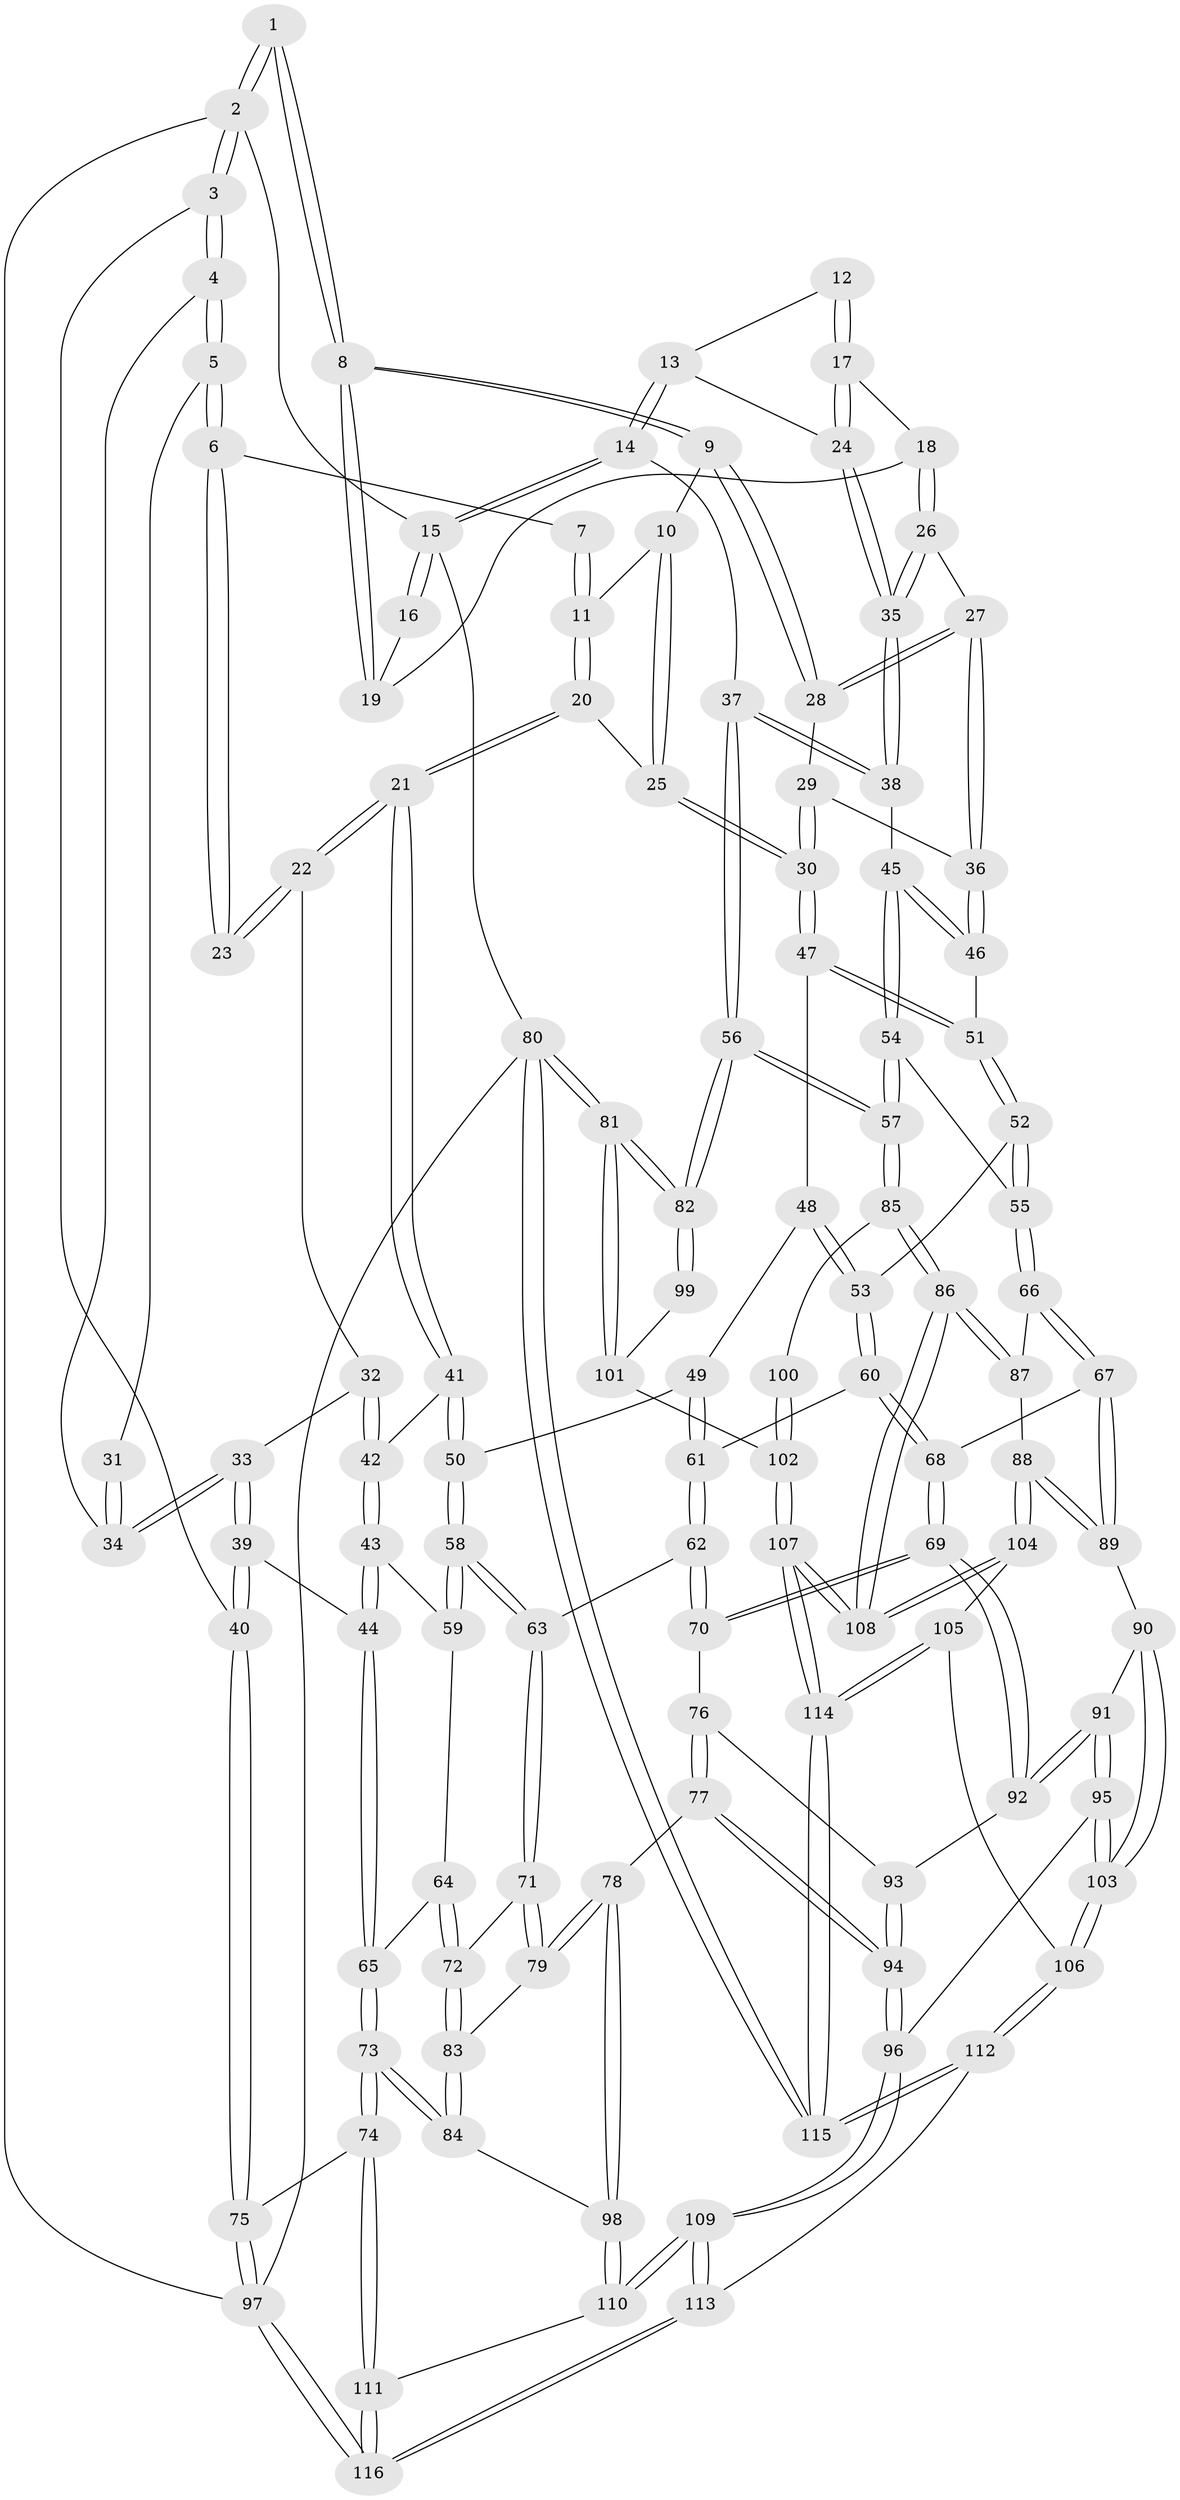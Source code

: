 // Generated by graph-tools (version 1.1) at 2025/17/03/09/25 04:17:15]
// undirected, 116 vertices, 287 edges
graph export_dot {
graph [start="1"]
  node [color=gray90,style=filled];
  1 [pos="+0.2132859193075948+0"];
  2 [pos="+0+0"];
  3 [pos="+0+0.06497907543822957"];
  4 [pos="+0+0.16508915786040826"];
  5 [pos="+0.024326398399003166+0.15208149173425278"];
  6 [pos="+0.17765012411425937+0.06265330572128566"];
  7 [pos="+0.20971742383828773+0.006512872253532003"];
  8 [pos="+0.5902554746967468+0"];
  9 [pos="+0.5893391073232619+0"];
  10 [pos="+0.5339087873219519+0"];
  11 [pos="+0.30309588195413756+0.11097721039730522"];
  12 [pos="+0.8294319050871882+0.08248880661005348"];
  13 [pos="+1+0.03326700202648912"];
  14 [pos="+1+0"];
  15 [pos="+1+0"];
  16 [pos="+0.6708883927585303+0"];
  17 [pos="+0.8637763839162439+0.1588309666276396"];
  18 [pos="+0.7453195566188315+0.12376452557274552"];
  19 [pos="+0.600184950788743+0"];
  20 [pos="+0.32388870606948067+0.22602156950864807"];
  21 [pos="+0.2839458154786065+0.2483074287154357"];
  22 [pos="+0.2545509349324874+0.23526231605750209"];
  23 [pos="+0.1978258098357363+0.16504456240851173"];
  24 [pos="+0.8713439467946693+0.1706240093016568"];
  25 [pos="+0.3839184263171345+0.2290821679403683"];
  26 [pos="+0.7729705733188804+0.24925423850848985"];
  27 [pos="+0.748831219136512+0.25423887855023664"];
  28 [pos="+0.6028212054813213+0.08132079047555822"];
  29 [pos="+0.580927408765073+0.17309405535793612"];
  30 [pos="+0.48537451994496533+0.3073733224214055"];
  31 [pos="+0.1820073101243249+0.1680982350209761"];
  32 [pos="+0.09026169820300742+0.25272627569612266"];
  33 [pos="+0.08111899870356876+0.24902432162971427"];
  34 [pos="+0.07303150658588708+0.23933393337265843"];
  35 [pos="+0.8648170053918877+0.2558108488398304"];
  36 [pos="+0.6884126123540577+0.3006996092135971"];
  37 [pos="+1+0.3815740405157888"];
  38 [pos="+0.8904645921215179+0.28304642977378736"];
  39 [pos="+0.00518868701647983+0.5097113061117067"];
  40 [pos="+0+0.5427873210447386"];
  41 [pos="+0.2500933769371722+0.36483508706350937"];
  42 [pos="+0.1905938344842296+0.39842062155647334"];
  43 [pos="+0.11117591605313362+0.4983211533078358"];
  44 [pos="+0.05965571799144527+0.5111281665009341"];
  45 [pos="+0.8049639468490845+0.41250640431527114"];
  46 [pos="+0.6513145899874876+0.36191315266289514"];
  47 [pos="+0.48540576235517313+0.30745868368635276"];
  48 [pos="+0.465448534074531+0.36023709439251794"];
  49 [pos="+0.3924664091604814+0.42767204286587723"];
  50 [pos="+0.3497960935149283+0.43635730862394473"];
  51 [pos="+0.6504430229299043+0.3625294494730479"];
  52 [pos="+0.6354742801448232+0.5358157254657958"];
  53 [pos="+0.5704161153008245+0.5537050817774778"];
  54 [pos="+0.8173976124058576+0.5644353085639985"];
  55 [pos="+0.7338609347209195+0.5823489817049123"];
  56 [pos="+1+0.6049777021327332"];
  57 [pos="+1+0.622058841892789"];
  58 [pos="+0.2991672331977671+0.5898876752743445"];
  59 [pos="+0.2500687095605906+0.5738581191778401"];
  60 [pos="+0.5576050865650892+0.5631764712141492"];
  61 [pos="+0.4719802857347076+0.5581694974024827"];
  62 [pos="+0.36933434473704696+0.6086084287033527"];
  63 [pos="+0.3059529772102048+0.598191896412878"];
  64 [pos="+0.1811432327935829+0.6692104708842023"];
  65 [pos="+0.13878671676200147+0.6760527805794095"];
  66 [pos="+0.7306036001784+0.5972037053586867"];
  67 [pos="+0.6573756065262485+0.7199160518997636"];
  68 [pos="+0.5382312876737274+0.6774584417504395"];
  69 [pos="+0.5218273958182094+0.705549416801279"];
  70 [pos="+0.429240552002278+0.7096037288780256"];
  71 [pos="+0.287199355832901+0.6720192444221014"];
  72 [pos="+0.22698302304872256+0.7056405309716413"];
  73 [pos="+0.12642137169543488+0.8067171372521434"];
  74 [pos="+0.11590639722104656+0.8156488130781602"];
  75 [pos="+0+0.73652678734753"];
  76 [pos="+0.4274354213742152+0.7125593816383616"];
  77 [pos="+0.36143143324755717+0.8052413890439271"];
  78 [pos="+0.34968063338647853+0.8051920872830416"];
  79 [pos="+0.31090096677438056+0.7412017187686312"];
  80 [pos="+1+1"];
  81 [pos="+1+1"];
  82 [pos="+1+0.7595935942524036"];
  83 [pos="+0.17175784870413807+0.7782427473553393"];
  84 [pos="+0.1506310768322043+0.7985490755492692"];
  85 [pos="+0.8565508657233601+0.7926684324624663"];
  86 [pos="+0.8283872961226627+0.8165526058348398"];
  87 [pos="+0.7509154075757688+0.7060656681289236"];
  88 [pos="+0.6795590100392267+0.8090533717590231"];
  89 [pos="+0.6597739419392149+0.7986917905877899"];
  90 [pos="+0.5948749710869995+0.8114887786078939"];
  91 [pos="+0.5350331301181384+0.7495315015426725"];
  92 [pos="+0.5311281590382375+0.7415139885188318"];
  93 [pos="+0.466851381612655+0.7836637743301751"];
  94 [pos="+0.4167401340877943+0.8452339177421805"];
  95 [pos="+0.4610444078281041+0.8586018127034016"];
  96 [pos="+0.4180207172628798+0.8465957192406708"];
  97 [pos="+0+1"];
  98 [pos="+0.32037957912036813+0.8277117926330563"];
  99 [pos="+0.9460949056743693+0.8638069653456991"];
  100 [pos="+0.9386340118077487+0.8646870197248252"];
  101 [pos="+0.940720797543233+0.9406761574266974"];
  102 [pos="+0.8898078097902372+0.931190931569457"];
  103 [pos="+0.5395431079335024+0.9116580378654886"];
  104 [pos="+0.7261690959231004+0.8482693198146461"];
  105 [pos="+0.6878590018451612+0.9036650520771257"];
  106 [pos="+0.5659311173308925+1"];
  107 [pos="+0.8354863527467958+0.9289723436270318"];
  108 [pos="+0.8044126896799658+0.8541420310834383"];
  109 [pos="+0.364523366658828+1"];
  110 [pos="+0.3103587181561429+0.855397168826688"];
  111 [pos="+0.16185200635505176+0.9760650650000308"];
  112 [pos="+0.5439600090661484+1"];
  113 [pos="+0.36246390800012174+1"];
  114 [pos="+0.7966371926546613+1"];
  115 [pos="+0.7557773665047488+1"];
  116 [pos="+0.1589665730470029+1"];
  1 -- 2;
  1 -- 2;
  1 -- 8;
  1 -- 8;
  2 -- 3;
  2 -- 3;
  2 -- 15;
  2 -- 97;
  3 -- 4;
  3 -- 4;
  3 -- 40;
  4 -- 5;
  4 -- 5;
  4 -- 34;
  5 -- 6;
  5 -- 6;
  5 -- 31;
  6 -- 7;
  6 -- 23;
  6 -- 23;
  7 -- 11;
  7 -- 11;
  8 -- 9;
  8 -- 9;
  8 -- 19;
  8 -- 19;
  9 -- 10;
  9 -- 28;
  9 -- 28;
  10 -- 11;
  10 -- 25;
  10 -- 25;
  11 -- 20;
  11 -- 20;
  12 -- 13;
  12 -- 17;
  12 -- 17;
  13 -- 14;
  13 -- 14;
  13 -- 24;
  14 -- 15;
  14 -- 15;
  14 -- 37;
  15 -- 16;
  15 -- 16;
  15 -- 80;
  16 -- 19;
  17 -- 18;
  17 -- 24;
  17 -- 24;
  18 -- 19;
  18 -- 26;
  18 -- 26;
  20 -- 21;
  20 -- 21;
  20 -- 25;
  21 -- 22;
  21 -- 22;
  21 -- 41;
  21 -- 41;
  22 -- 23;
  22 -- 23;
  22 -- 32;
  24 -- 35;
  24 -- 35;
  25 -- 30;
  25 -- 30;
  26 -- 27;
  26 -- 35;
  26 -- 35;
  27 -- 28;
  27 -- 28;
  27 -- 36;
  27 -- 36;
  28 -- 29;
  29 -- 30;
  29 -- 30;
  29 -- 36;
  30 -- 47;
  30 -- 47;
  31 -- 34;
  31 -- 34;
  32 -- 33;
  32 -- 42;
  32 -- 42;
  33 -- 34;
  33 -- 34;
  33 -- 39;
  33 -- 39;
  35 -- 38;
  35 -- 38;
  36 -- 46;
  36 -- 46;
  37 -- 38;
  37 -- 38;
  37 -- 56;
  37 -- 56;
  38 -- 45;
  39 -- 40;
  39 -- 40;
  39 -- 44;
  40 -- 75;
  40 -- 75;
  41 -- 42;
  41 -- 50;
  41 -- 50;
  42 -- 43;
  42 -- 43;
  43 -- 44;
  43 -- 44;
  43 -- 59;
  44 -- 65;
  44 -- 65;
  45 -- 46;
  45 -- 46;
  45 -- 54;
  45 -- 54;
  46 -- 51;
  47 -- 48;
  47 -- 51;
  47 -- 51;
  48 -- 49;
  48 -- 53;
  48 -- 53;
  49 -- 50;
  49 -- 61;
  49 -- 61;
  50 -- 58;
  50 -- 58;
  51 -- 52;
  51 -- 52;
  52 -- 53;
  52 -- 55;
  52 -- 55;
  53 -- 60;
  53 -- 60;
  54 -- 55;
  54 -- 57;
  54 -- 57;
  55 -- 66;
  55 -- 66;
  56 -- 57;
  56 -- 57;
  56 -- 82;
  56 -- 82;
  57 -- 85;
  57 -- 85;
  58 -- 59;
  58 -- 59;
  58 -- 63;
  58 -- 63;
  59 -- 64;
  60 -- 61;
  60 -- 68;
  60 -- 68;
  61 -- 62;
  61 -- 62;
  62 -- 63;
  62 -- 70;
  62 -- 70;
  63 -- 71;
  63 -- 71;
  64 -- 65;
  64 -- 72;
  64 -- 72;
  65 -- 73;
  65 -- 73;
  66 -- 67;
  66 -- 67;
  66 -- 87;
  67 -- 68;
  67 -- 89;
  67 -- 89;
  68 -- 69;
  68 -- 69;
  69 -- 70;
  69 -- 70;
  69 -- 92;
  69 -- 92;
  70 -- 76;
  71 -- 72;
  71 -- 79;
  71 -- 79;
  72 -- 83;
  72 -- 83;
  73 -- 74;
  73 -- 74;
  73 -- 84;
  73 -- 84;
  74 -- 75;
  74 -- 111;
  74 -- 111;
  75 -- 97;
  75 -- 97;
  76 -- 77;
  76 -- 77;
  76 -- 93;
  77 -- 78;
  77 -- 94;
  77 -- 94;
  78 -- 79;
  78 -- 79;
  78 -- 98;
  78 -- 98;
  79 -- 83;
  80 -- 81;
  80 -- 81;
  80 -- 115;
  80 -- 115;
  80 -- 97;
  81 -- 82;
  81 -- 82;
  81 -- 101;
  81 -- 101;
  82 -- 99;
  82 -- 99;
  83 -- 84;
  83 -- 84;
  84 -- 98;
  85 -- 86;
  85 -- 86;
  85 -- 100;
  86 -- 87;
  86 -- 87;
  86 -- 108;
  86 -- 108;
  87 -- 88;
  88 -- 89;
  88 -- 89;
  88 -- 104;
  88 -- 104;
  89 -- 90;
  90 -- 91;
  90 -- 103;
  90 -- 103;
  91 -- 92;
  91 -- 92;
  91 -- 95;
  91 -- 95;
  92 -- 93;
  93 -- 94;
  93 -- 94;
  94 -- 96;
  94 -- 96;
  95 -- 96;
  95 -- 103;
  95 -- 103;
  96 -- 109;
  96 -- 109;
  97 -- 116;
  97 -- 116;
  98 -- 110;
  98 -- 110;
  99 -- 101;
  100 -- 102;
  100 -- 102;
  101 -- 102;
  102 -- 107;
  102 -- 107;
  103 -- 106;
  103 -- 106;
  104 -- 105;
  104 -- 108;
  104 -- 108;
  105 -- 106;
  105 -- 114;
  105 -- 114;
  106 -- 112;
  106 -- 112;
  107 -- 108;
  107 -- 108;
  107 -- 114;
  107 -- 114;
  109 -- 110;
  109 -- 110;
  109 -- 113;
  109 -- 113;
  110 -- 111;
  111 -- 116;
  111 -- 116;
  112 -- 113;
  112 -- 115;
  112 -- 115;
  113 -- 116;
  113 -- 116;
  114 -- 115;
  114 -- 115;
}
